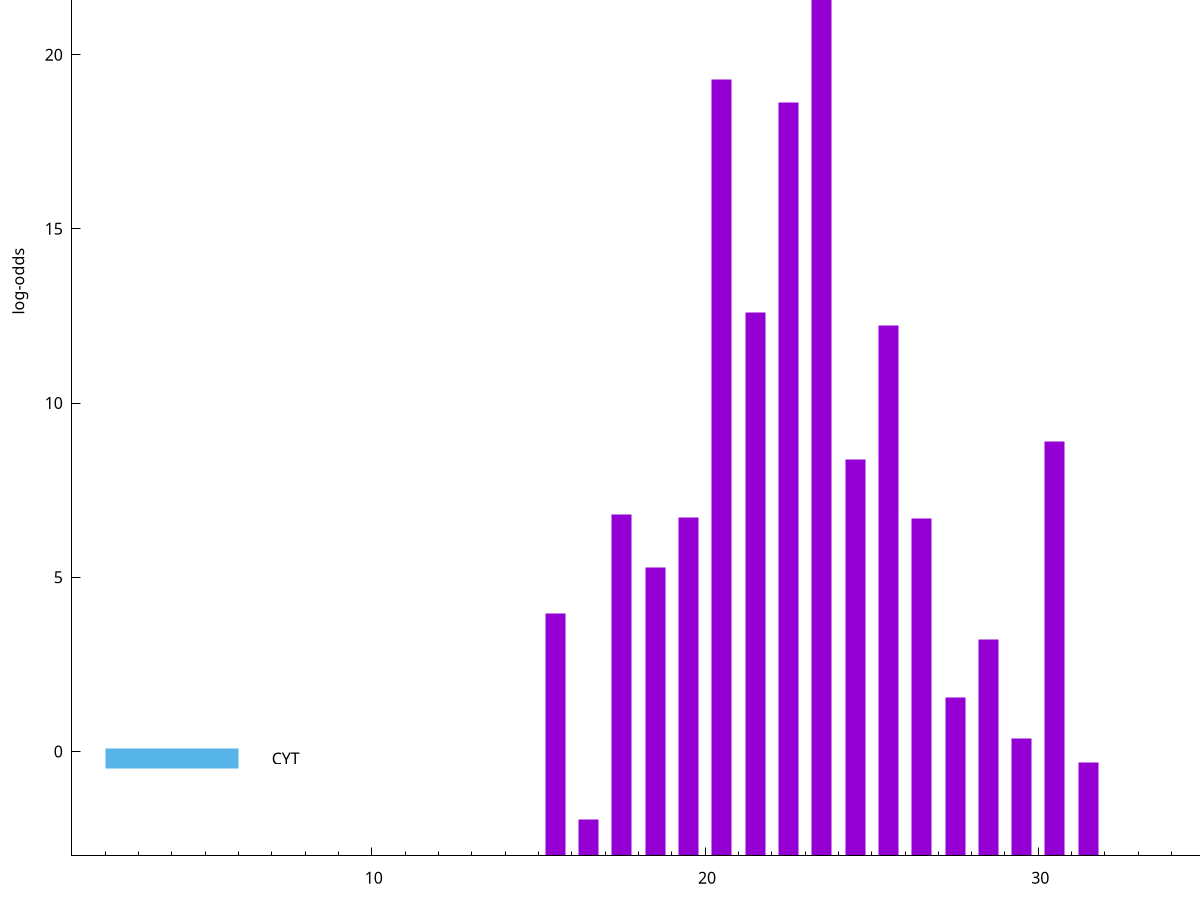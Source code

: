 set title "LipoP predictions for SRR5666395.gff"
set size 2., 1.4
set xrange [1:70] 
set mxtics 10
set yrange [-3:30]
set y2range [0:33]
set ylabel "log-odds"
set term postscript eps color solid "Helvetica" 30
set output "SRR5666395.gff4.eps"
set arrow from 2,25.5229 to 6,25.5229 nohead lt 1 lw 20
set label "SpI" at 7,25.5229
set arrow from 2,-0.200913 to 6,-0.200913 nohead lt 3 lw 20
set label "CYT" at 7,-0.200913
set arrow from 2,25.5229 to 6,25.5229 nohead lt 1 lw 20
set label "SpI" at 7,25.5229
# NOTE: The scores below are the log-odds scores with the threshold
# NOTE: subtracted (a hack to make gnuplot make the histogram all
# NOTE: look nice).
plot "-" axes x1y2 title "" with impulses lt 1 lw 20
23.500000 28.491100
20.500000 22.283400
22.500000 21.612500
21.500000 15.589400
25.500000 15.218000
30.500000 11.882350
24.500000 11.375200
17.500000 9.798050
19.500000 9.701770
26.500000 9.674770
18.500000 8.281900
15.500000 6.968080
28.500000 6.224260
27.500000 4.548100
29.500000 3.379471
31.500000 2.684499
16.500000 1.050160
e
exit
